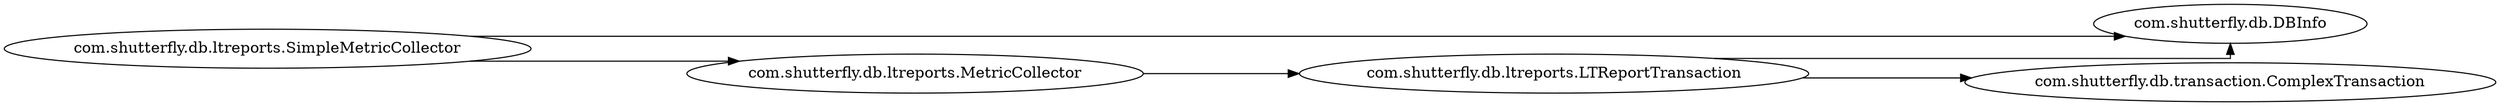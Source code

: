 digraph dependencyGraph {
 concentrate=true;
 rankdir="LR"; 
ranksep="2.0";
"com.shutterfly.db.ltreports.LTReportTransaction"; 
"com.shutterfly.db.ltreports.LTReportTransaction"->"com.shutterfly.db.transaction.ComplexTransaction";
"com.shutterfly.db.ltreports.LTReportTransaction"->"com.shutterfly.db.DBInfo";
"com.shutterfly.db.ltreports.MetricCollector"; 
"com.shutterfly.db.ltreports.MetricCollector"->"com.shutterfly.db.ltreports.LTReportTransaction";
"com.shutterfly.db.ltreports.SimpleMetricCollector"; 
"com.shutterfly.db.ltreports.SimpleMetricCollector"->"com.shutterfly.db.ltreports.MetricCollector";
"com.shutterfly.db.ltreports.SimpleMetricCollector"->"com.shutterfly.db.DBInfo";
splines="ortho";
}